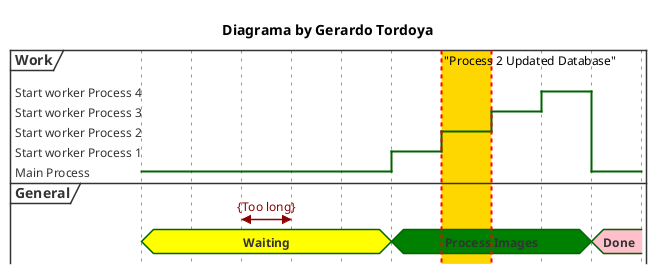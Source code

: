 @startuml Samples
    skin rose
    skinparam classFontName Calibri
    skinparam shadowing false

    title Diagrama by Gerardo Tordoya
'====================================

robust "Work" as W
concise "General" as G

@W
0 is "Main Process"
+5 is "Start worker Process 1"
+1 is "Start worker Process 2"
+1 is "Start worker Process 3"
+1 is "Start worker Process 4"
+1 is "Main Process"

@G
0 is Waiting #yellow
+5 is "Process Images" #green
+4 is "Done" #pink

@2 <-> @+1 : {Too long}

highlight 6 to 7 #Gold;line:Red : "Process 2 Updated Database"

hide time-axis

@enduml